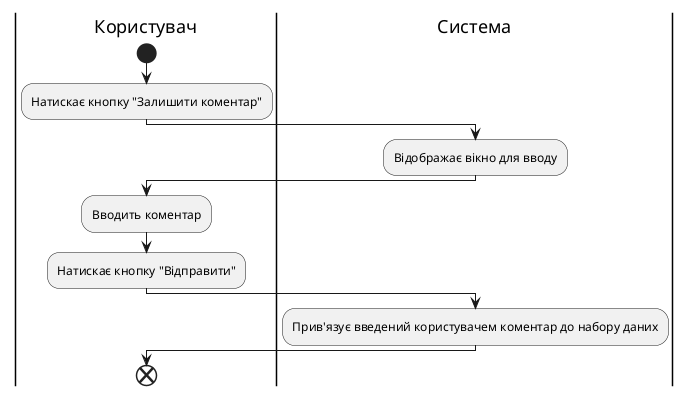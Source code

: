 @startuml

    |Користувач|
    start
    :Натискає кнопку "Залишити коментар";
    |Система|
    :Відображає вікно для вводу;
    |Користувач|
    :Вводить коментар;
    |Користувач|
    :Натискає кнопку "Відправити";
    |Система|
    :Прив'язує введений користувачем коментар до набору даних;
        |Користувач|
    end;
@enduml
